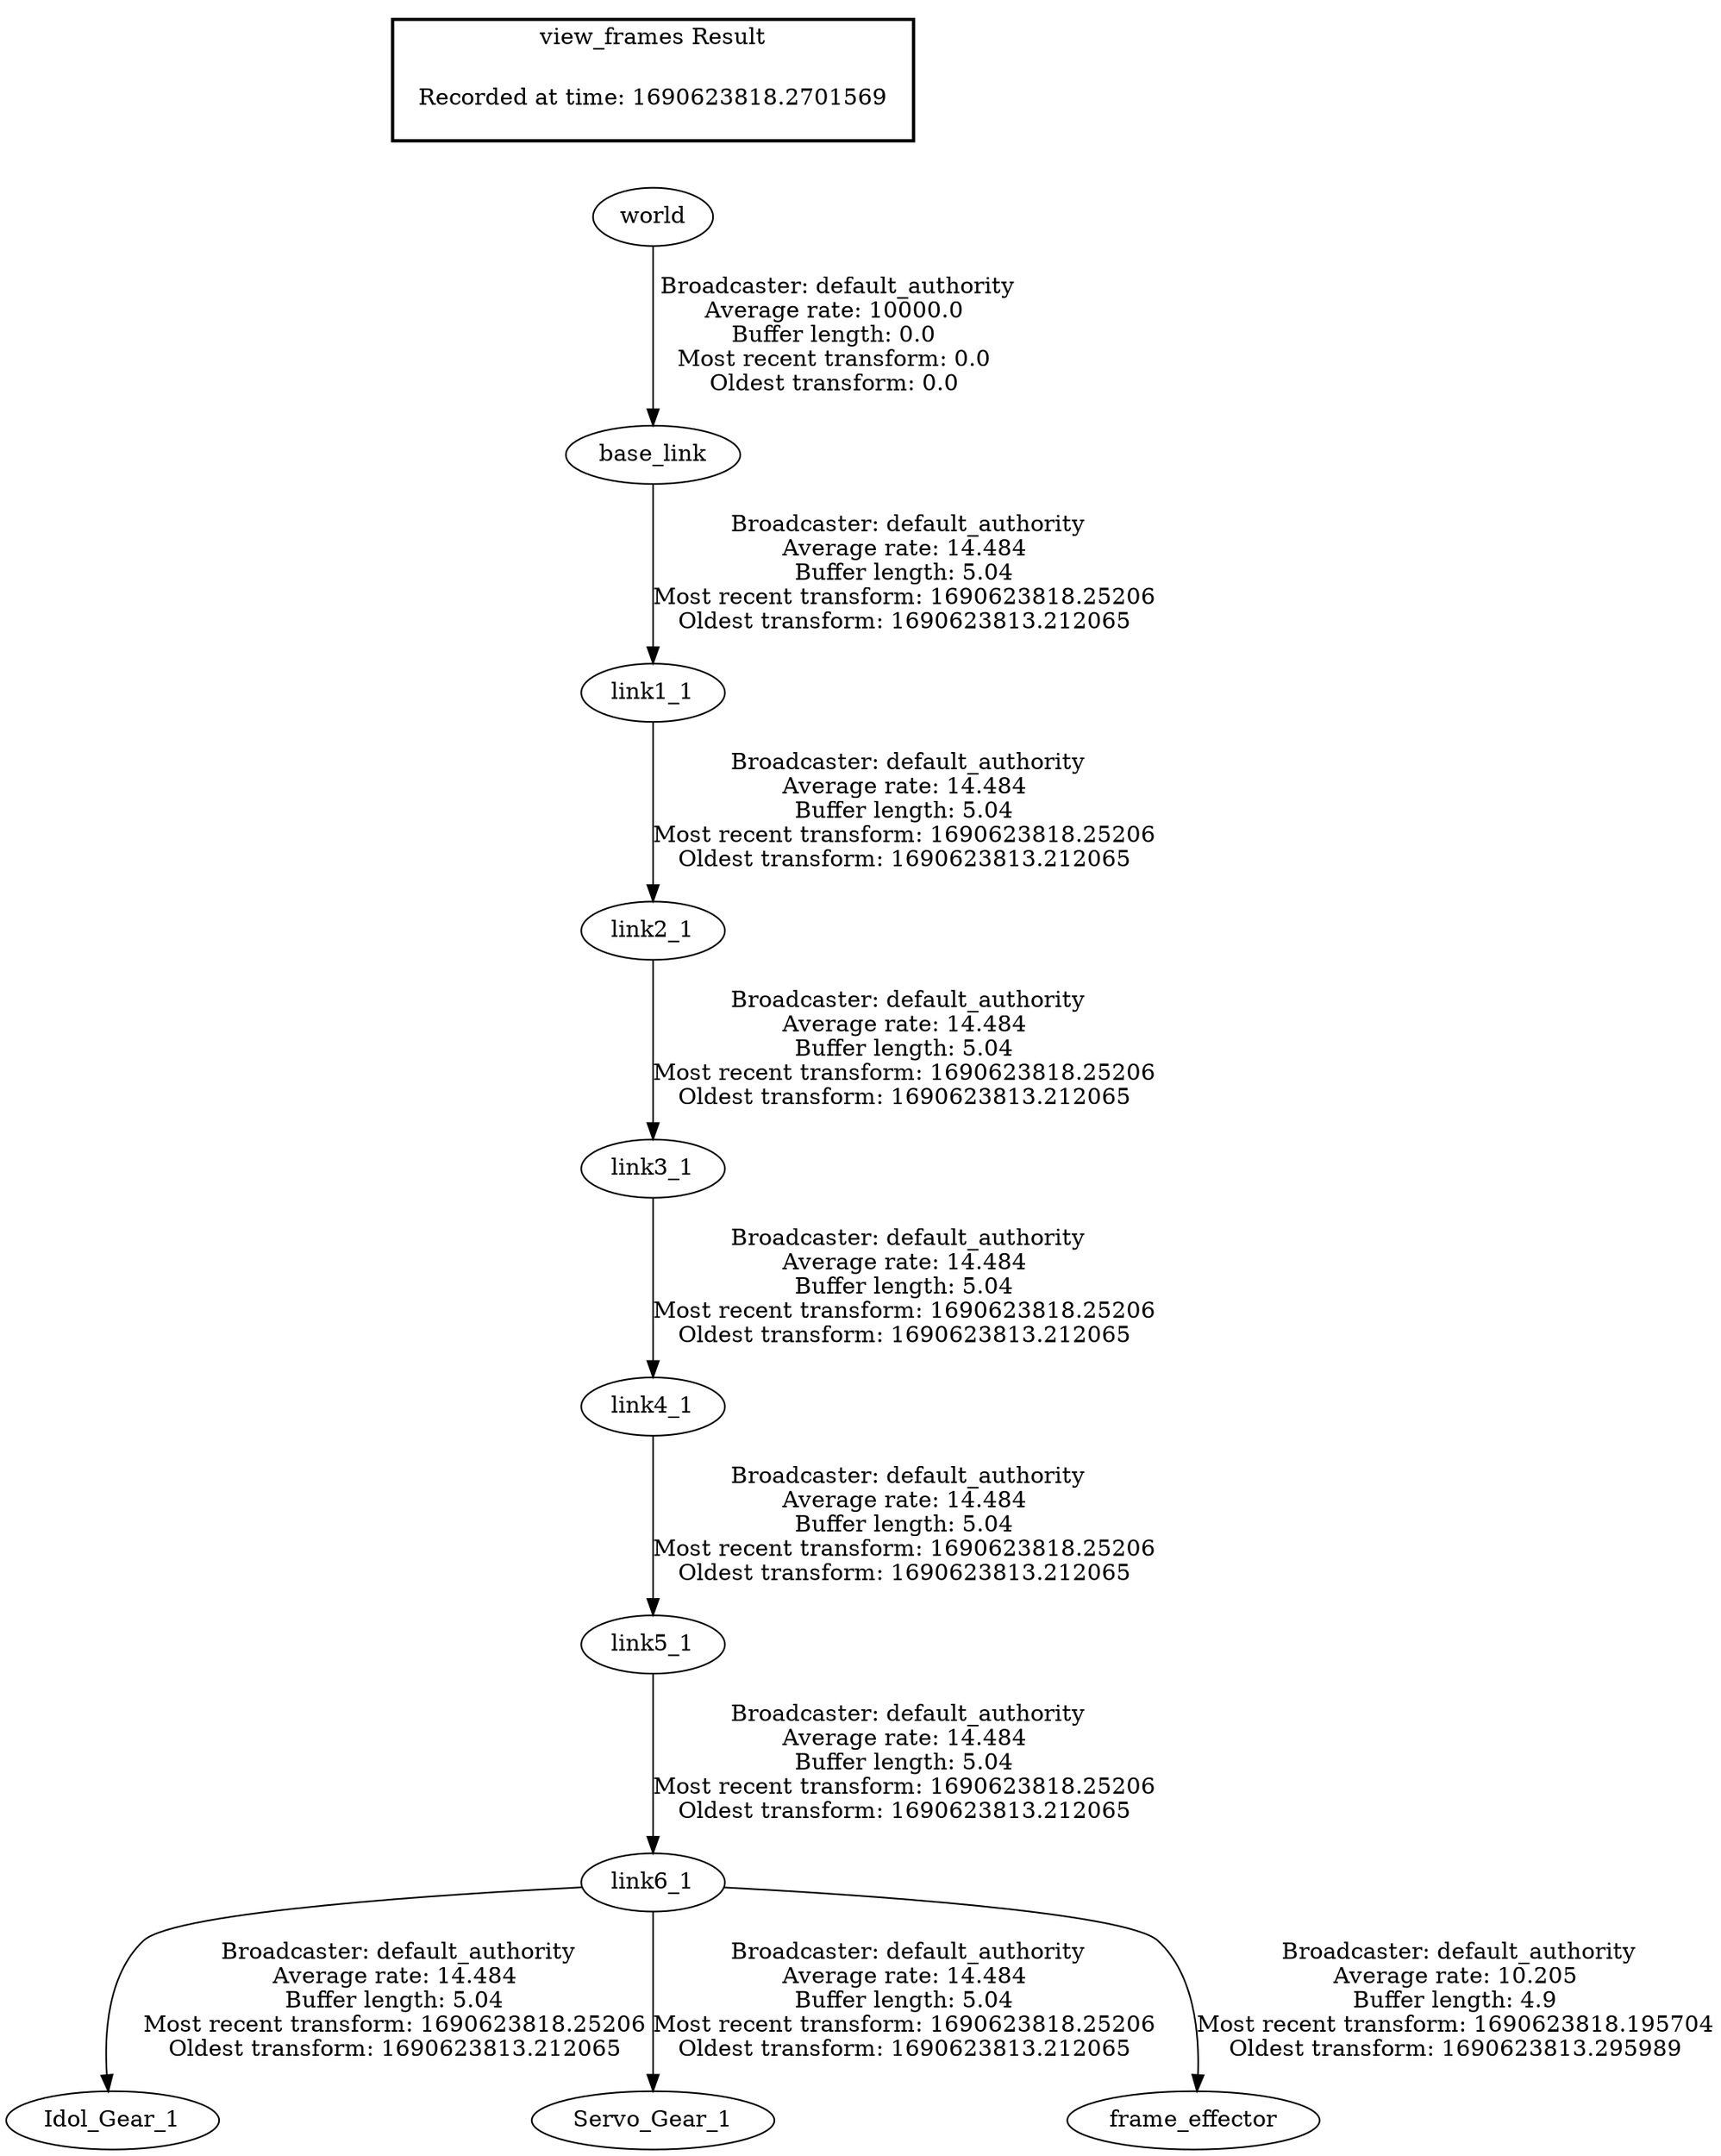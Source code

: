 digraph G {
"link6_1" -> "Idol_Gear_1"[label=" Broadcaster: default_authority\nAverage rate: 14.484\nBuffer length: 5.04\nMost recent transform: 1690623818.25206\nOldest transform: 1690623813.212065\n"];
"link5_1" -> "link6_1"[label=" Broadcaster: default_authority\nAverage rate: 14.484\nBuffer length: 5.04\nMost recent transform: 1690623818.25206\nOldest transform: 1690623813.212065\n"];
"base_link" -> "link1_1"[label=" Broadcaster: default_authority\nAverage rate: 14.484\nBuffer length: 5.04\nMost recent transform: 1690623818.25206\nOldest transform: 1690623813.212065\n"];
"world" -> "base_link"[label=" Broadcaster: default_authority\nAverage rate: 10000.0\nBuffer length: 0.0\nMost recent transform: 0.0\nOldest transform: 0.0\n"];
"link1_1" -> "link2_1"[label=" Broadcaster: default_authority\nAverage rate: 14.484\nBuffer length: 5.04\nMost recent transform: 1690623818.25206\nOldest transform: 1690623813.212065\n"];
"link2_1" -> "link3_1"[label=" Broadcaster: default_authority\nAverage rate: 14.484\nBuffer length: 5.04\nMost recent transform: 1690623818.25206\nOldest transform: 1690623813.212065\n"];
"link3_1" -> "link4_1"[label=" Broadcaster: default_authority\nAverage rate: 14.484\nBuffer length: 5.04\nMost recent transform: 1690623818.25206\nOldest transform: 1690623813.212065\n"];
"link4_1" -> "link5_1"[label=" Broadcaster: default_authority\nAverage rate: 14.484\nBuffer length: 5.04\nMost recent transform: 1690623818.25206\nOldest transform: 1690623813.212065\n"];
"link6_1" -> "Servo_Gear_1"[label=" Broadcaster: default_authority\nAverage rate: 14.484\nBuffer length: 5.04\nMost recent transform: 1690623818.25206\nOldest transform: 1690623813.212065\n"];
"link6_1" -> "frame_effector"[label=" Broadcaster: default_authority\nAverage rate: 10.205\nBuffer length: 4.9\nMost recent transform: 1690623818.195704\nOldest transform: 1690623813.295989\n"];
edge [style=invis];
 subgraph cluster_legend { style=bold; color=black; label ="view_frames Result";
"Recorded at time: 1690623818.2701569"[ shape=plaintext ] ;
}->"world";
}